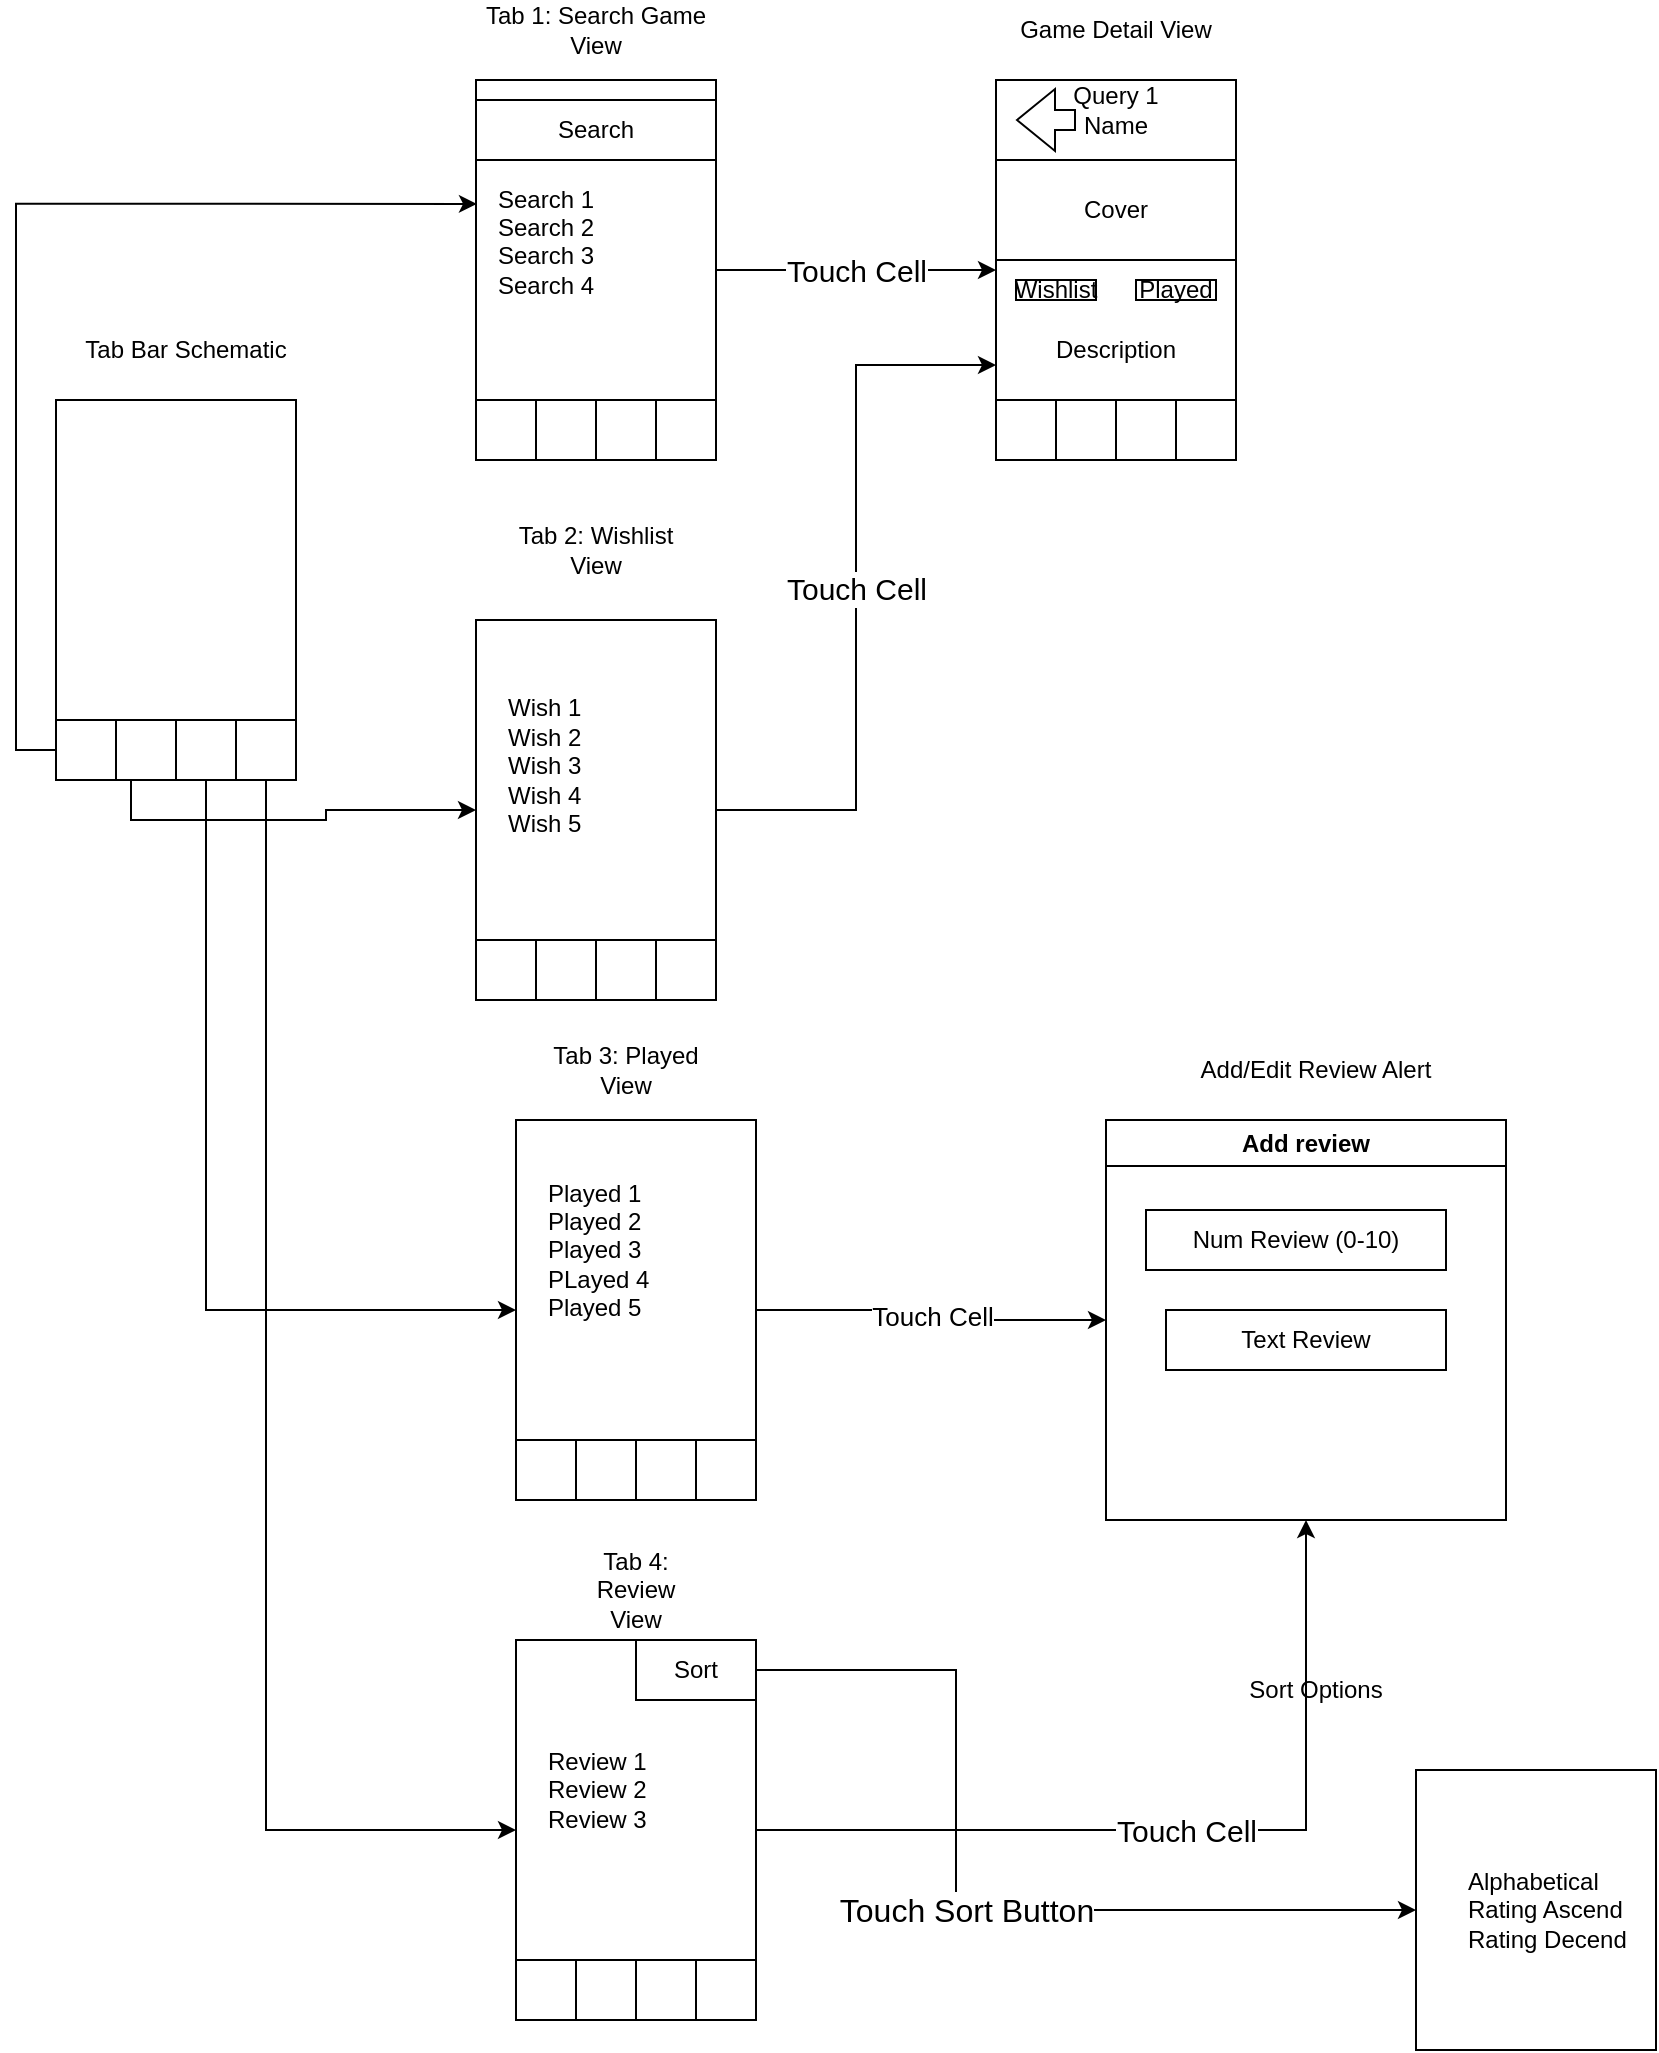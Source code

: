 <mxfile version="26.2.12">
  <diagram name="Page-1" id="a5r71lk5_UPI8v2RCFzo">
    <mxGraphModel dx="1106" dy="641" grid="1" gridSize="10" guides="1" tooltips="1" connect="1" arrows="1" fold="1" page="1" pageScale="1" pageWidth="850" pageHeight="1100" math="0" shadow="0">
      <root>
        <mxCell id="0" />
        <mxCell id="1" parent="0" />
        <mxCell id="cmRbRUJ_AkMjMSIlwqxy-11" value="" style="group" vertex="1" connectable="0" parent="1">
          <mxGeometry x="40" y="210" width="120" height="190" as="geometry" />
        </mxCell>
        <mxCell id="cmRbRUJ_AkMjMSIlwqxy-5" value="" style="rounded=0;whiteSpace=wrap;html=1;" vertex="1" parent="cmRbRUJ_AkMjMSIlwqxy-11">
          <mxGeometry width="120" height="190" as="geometry" />
        </mxCell>
        <mxCell id="cmRbRUJ_AkMjMSIlwqxy-6" value="" style="whiteSpace=wrap;html=1;aspect=fixed;" vertex="1" parent="cmRbRUJ_AkMjMSIlwqxy-11">
          <mxGeometry y="160" width="30" height="30" as="geometry" />
        </mxCell>
        <mxCell id="cmRbRUJ_AkMjMSIlwqxy-7" value="" style="rounded=0;whiteSpace=wrap;html=1;" vertex="1" parent="cmRbRUJ_AkMjMSIlwqxy-11">
          <mxGeometry x="30" y="160" width="30" height="30" as="geometry" />
        </mxCell>
        <mxCell id="cmRbRUJ_AkMjMSIlwqxy-8" value="" style="rounded=0;whiteSpace=wrap;html=1;" vertex="1" parent="cmRbRUJ_AkMjMSIlwqxy-11">
          <mxGeometry x="60" y="160" width="30" height="30" as="geometry" />
        </mxCell>
        <mxCell id="cmRbRUJ_AkMjMSIlwqxy-9" value="" style="rounded=0;whiteSpace=wrap;html=1;" vertex="1" parent="cmRbRUJ_AkMjMSIlwqxy-11">
          <mxGeometry x="90" y="160" width="30" height="30" as="geometry" />
        </mxCell>
        <mxCell id="cmRbRUJ_AkMjMSIlwqxy-12" value="" style="group" vertex="1" connectable="0" parent="1">
          <mxGeometry x="250" y="50" width="120" height="190" as="geometry" />
        </mxCell>
        <mxCell id="cmRbRUJ_AkMjMSIlwqxy-13" value="" style="rounded=0;whiteSpace=wrap;html=1;" vertex="1" parent="cmRbRUJ_AkMjMSIlwqxy-12">
          <mxGeometry width="120" height="190" as="geometry" />
        </mxCell>
        <mxCell id="cmRbRUJ_AkMjMSIlwqxy-14" value="" style="whiteSpace=wrap;html=1;aspect=fixed;" vertex="1" parent="cmRbRUJ_AkMjMSIlwqxy-12">
          <mxGeometry y="160" width="30" height="30" as="geometry" />
        </mxCell>
        <mxCell id="cmRbRUJ_AkMjMSIlwqxy-15" value="" style="rounded=0;whiteSpace=wrap;html=1;" vertex="1" parent="cmRbRUJ_AkMjMSIlwqxy-12">
          <mxGeometry x="30" y="160" width="30" height="30" as="geometry" />
        </mxCell>
        <mxCell id="cmRbRUJ_AkMjMSIlwqxy-16" value="" style="rounded=0;whiteSpace=wrap;html=1;" vertex="1" parent="cmRbRUJ_AkMjMSIlwqxy-12">
          <mxGeometry x="60" y="160" width="30" height="30" as="geometry" />
        </mxCell>
        <mxCell id="cmRbRUJ_AkMjMSIlwqxy-17" value="" style="rounded=0;whiteSpace=wrap;html=1;" vertex="1" parent="cmRbRUJ_AkMjMSIlwqxy-12">
          <mxGeometry x="90" y="160" width="30" height="30" as="geometry" />
        </mxCell>
        <mxCell id="cmRbRUJ_AkMjMSIlwqxy-38" value="" style="rounded=0;whiteSpace=wrap;html=1;" vertex="1" parent="cmRbRUJ_AkMjMSIlwqxy-12">
          <mxGeometry y="10" width="120" height="30" as="geometry" />
        </mxCell>
        <mxCell id="cmRbRUJ_AkMjMSIlwqxy-39" value="Search" style="text;html=1;align=center;verticalAlign=middle;whiteSpace=wrap;rounded=0;" vertex="1" parent="cmRbRUJ_AkMjMSIlwqxy-12">
          <mxGeometry x="30" y="10" width="60" height="30" as="geometry" />
        </mxCell>
        <mxCell id="cmRbRUJ_AkMjMSIlwqxy-40" value="Search 1&lt;div&gt;Search 2&lt;/div&gt;&lt;div&gt;Search 3&lt;/div&gt;&lt;div&gt;Search 4&lt;/div&gt;&lt;div&gt;&lt;br&gt;&lt;/div&gt;" style="text;strokeColor=none;fillColor=none;align=left;verticalAlign=middle;spacingLeft=4;spacingRight=4;overflow=hidden;points=[[0,0.5],[1,0.5]];portConstraint=eastwest;rotatable=0;whiteSpace=wrap;html=1;" vertex="1" parent="cmRbRUJ_AkMjMSIlwqxy-12">
          <mxGeometry x="5" y="50" width="80" height="70" as="geometry" />
        </mxCell>
        <mxCell id="cmRbRUJ_AkMjMSIlwqxy-18" value="" style="group" vertex="1" connectable="0" parent="1">
          <mxGeometry x="250" y="320" width="120" height="190" as="geometry" />
        </mxCell>
        <mxCell id="cmRbRUJ_AkMjMSIlwqxy-19" value="" style="rounded=0;whiteSpace=wrap;html=1;" vertex="1" parent="cmRbRUJ_AkMjMSIlwqxy-18">
          <mxGeometry width="120" height="190" as="geometry" />
        </mxCell>
        <mxCell id="cmRbRUJ_AkMjMSIlwqxy-20" value="" style="whiteSpace=wrap;html=1;aspect=fixed;" vertex="1" parent="cmRbRUJ_AkMjMSIlwqxy-18">
          <mxGeometry y="160" width="30" height="30" as="geometry" />
        </mxCell>
        <mxCell id="cmRbRUJ_AkMjMSIlwqxy-21" value="" style="rounded=0;whiteSpace=wrap;html=1;" vertex="1" parent="cmRbRUJ_AkMjMSIlwqxy-18">
          <mxGeometry x="30" y="160" width="30" height="30" as="geometry" />
        </mxCell>
        <mxCell id="cmRbRUJ_AkMjMSIlwqxy-22" value="" style="rounded=0;whiteSpace=wrap;html=1;" vertex="1" parent="cmRbRUJ_AkMjMSIlwqxy-18">
          <mxGeometry x="60" y="160" width="30" height="30" as="geometry" />
        </mxCell>
        <mxCell id="cmRbRUJ_AkMjMSIlwqxy-23" value="" style="rounded=0;whiteSpace=wrap;html=1;" vertex="1" parent="cmRbRUJ_AkMjMSIlwqxy-18">
          <mxGeometry x="90" y="160" width="30" height="30" as="geometry" />
        </mxCell>
        <mxCell id="cmRbRUJ_AkMjMSIlwqxy-64" value="Wish 1&lt;div&gt;Wish 2&lt;/div&gt;&lt;div&gt;Wish 3&lt;/div&gt;&lt;div&gt;Wish 4&lt;/div&gt;&lt;div&gt;Wish 5&lt;/div&gt;&lt;div&gt;&lt;br&gt;&lt;/div&gt;" style="text;strokeColor=none;fillColor=none;align=left;verticalAlign=middle;spacingLeft=4;spacingRight=4;overflow=hidden;points=[[0,0.5],[1,0.5]];portConstraint=eastwest;rotatable=0;whiteSpace=wrap;html=1;" vertex="1" parent="cmRbRUJ_AkMjMSIlwqxy-18">
          <mxGeometry x="10" y="10" width="100" height="140" as="geometry" />
        </mxCell>
        <mxCell id="cmRbRUJ_AkMjMSIlwqxy-24" value="" style="group;strokeColor=none;" vertex="1" connectable="0" parent="1">
          <mxGeometry x="270" y="830" width="140" height="190" as="geometry" />
        </mxCell>
        <mxCell id="cmRbRUJ_AkMjMSIlwqxy-25" value="" style="rounded=0;whiteSpace=wrap;html=1;" vertex="1" parent="cmRbRUJ_AkMjMSIlwqxy-24">
          <mxGeometry width="120" height="190" as="geometry" />
        </mxCell>
        <mxCell id="cmRbRUJ_AkMjMSIlwqxy-26" value="" style="whiteSpace=wrap;html=1;aspect=fixed;" vertex="1" parent="cmRbRUJ_AkMjMSIlwqxy-24">
          <mxGeometry y="160" width="30" height="30" as="geometry" />
        </mxCell>
        <mxCell id="cmRbRUJ_AkMjMSIlwqxy-27" value="" style="rounded=0;whiteSpace=wrap;html=1;" vertex="1" parent="cmRbRUJ_AkMjMSIlwqxy-24">
          <mxGeometry x="30" y="160" width="30" height="30" as="geometry" />
        </mxCell>
        <mxCell id="cmRbRUJ_AkMjMSIlwqxy-28" value="" style="rounded=0;whiteSpace=wrap;html=1;" vertex="1" parent="cmRbRUJ_AkMjMSIlwqxy-24">
          <mxGeometry x="60" y="160" width="30" height="30" as="geometry" />
        </mxCell>
        <mxCell id="cmRbRUJ_AkMjMSIlwqxy-29" value="" style="rounded=0;whiteSpace=wrap;html=1;" vertex="1" parent="cmRbRUJ_AkMjMSIlwqxy-24">
          <mxGeometry x="90" y="160" width="30" height="30" as="geometry" />
        </mxCell>
        <mxCell id="cmRbRUJ_AkMjMSIlwqxy-79" value="Sort" style="text;html=1;align=center;verticalAlign=middle;whiteSpace=wrap;rounded=0;strokeColor=default;" vertex="1" parent="cmRbRUJ_AkMjMSIlwqxy-24">
          <mxGeometry x="60" width="60" height="30" as="geometry" />
        </mxCell>
        <mxCell id="cmRbRUJ_AkMjMSIlwqxy-84" value="Review 1&lt;div&gt;Review 2&lt;/div&gt;&lt;div&gt;Review 3&lt;/div&gt;" style="text;strokeColor=none;fillColor=none;align=left;verticalAlign=middle;spacingLeft=4;spacingRight=4;overflow=hidden;points=[[0,0.5],[1,0.5]];portConstraint=eastwest;rotatable=0;whiteSpace=wrap;html=1;" vertex="1" parent="cmRbRUJ_AkMjMSIlwqxy-24">
          <mxGeometry x="10" y="40" width="80" height="70" as="geometry" />
        </mxCell>
        <mxCell id="cmRbRUJ_AkMjMSIlwqxy-30" value="" style="group" vertex="1" connectable="0" parent="1">
          <mxGeometry x="270" y="570" width="120" height="190" as="geometry" />
        </mxCell>
        <mxCell id="cmRbRUJ_AkMjMSIlwqxy-31" value="" style="rounded=0;whiteSpace=wrap;html=1;" vertex="1" parent="cmRbRUJ_AkMjMSIlwqxy-30">
          <mxGeometry width="120" height="190" as="geometry" />
        </mxCell>
        <mxCell id="cmRbRUJ_AkMjMSIlwqxy-32" value="" style="whiteSpace=wrap;html=1;aspect=fixed;" vertex="1" parent="cmRbRUJ_AkMjMSIlwqxy-30">
          <mxGeometry y="160" width="30" height="30" as="geometry" />
        </mxCell>
        <mxCell id="cmRbRUJ_AkMjMSIlwqxy-33" value="" style="rounded=0;whiteSpace=wrap;html=1;" vertex="1" parent="cmRbRUJ_AkMjMSIlwqxy-30">
          <mxGeometry x="30" y="160" width="30" height="30" as="geometry" />
        </mxCell>
        <mxCell id="cmRbRUJ_AkMjMSIlwqxy-34" value="" style="rounded=0;whiteSpace=wrap;html=1;" vertex="1" parent="cmRbRUJ_AkMjMSIlwqxy-30">
          <mxGeometry x="60" y="160" width="30" height="30" as="geometry" />
        </mxCell>
        <mxCell id="cmRbRUJ_AkMjMSIlwqxy-35" value="" style="rounded=0;whiteSpace=wrap;html=1;" vertex="1" parent="cmRbRUJ_AkMjMSIlwqxy-30">
          <mxGeometry x="90" y="160" width="30" height="30" as="geometry" />
        </mxCell>
        <mxCell id="cmRbRUJ_AkMjMSIlwqxy-71" value="Played 1&lt;div&gt;Played 2&lt;/div&gt;&lt;div&gt;Played 3&lt;/div&gt;&lt;div&gt;PLayed 4&lt;/div&gt;&lt;div&gt;Played 5&lt;/div&gt;" style="text;strokeColor=none;fillColor=none;align=left;verticalAlign=middle;spacingLeft=4;spacingRight=4;overflow=hidden;points=[[0,0.5],[1,0.5]];portConstraint=eastwest;rotatable=0;whiteSpace=wrap;html=1;" vertex="1" parent="cmRbRUJ_AkMjMSIlwqxy-30">
          <mxGeometry x="10" y="10" width="80" height="110" as="geometry" />
        </mxCell>
        <mxCell id="cmRbRUJ_AkMjMSIlwqxy-37" style="edgeStyle=orthogonalEdgeStyle;rounded=0;orthogonalLoop=1;jettySize=auto;html=1;exitX=0;exitY=0.5;exitDx=0;exitDy=0;entryX=0.004;entryY=0.326;entryDx=0;entryDy=0;entryPerimeter=0;" edge="1" parent="1" source="cmRbRUJ_AkMjMSIlwqxy-6" target="cmRbRUJ_AkMjMSIlwqxy-13">
          <mxGeometry relative="1" as="geometry" />
        </mxCell>
        <mxCell id="cmRbRUJ_AkMjMSIlwqxy-42" value="" style="group;perimeterSpacing=0;" vertex="1" connectable="0" parent="1">
          <mxGeometry x="510" y="50" width="120" height="190" as="geometry" />
        </mxCell>
        <mxCell id="cmRbRUJ_AkMjMSIlwqxy-43" value="" style="rounded=0;whiteSpace=wrap;html=1;" vertex="1" parent="cmRbRUJ_AkMjMSIlwqxy-42">
          <mxGeometry width="120" height="190" as="geometry" />
        </mxCell>
        <mxCell id="cmRbRUJ_AkMjMSIlwqxy-44" value="" style="whiteSpace=wrap;html=1;aspect=fixed;" vertex="1" parent="cmRbRUJ_AkMjMSIlwqxy-42">
          <mxGeometry y="160" width="30" height="30" as="geometry" />
        </mxCell>
        <mxCell id="cmRbRUJ_AkMjMSIlwqxy-45" value="" style="rounded=0;whiteSpace=wrap;html=1;" vertex="1" parent="cmRbRUJ_AkMjMSIlwqxy-42">
          <mxGeometry x="30" y="160" width="30" height="30" as="geometry" />
        </mxCell>
        <mxCell id="cmRbRUJ_AkMjMSIlwqxy-46" value="" style="rounded=0;whiteSpace=wrap;html=1;" vertex="1" parent="cmRbRUJ_AkMjMSIlwqxy-42">
          <mxGeometry x="60" y="160" width="30" height="30" as="geometry" />
        </mxCell>
        <mxCell id="cmRbRUJ_AkMjMSIlwqxy-47" value="" style="rounded=0;whiteSpace=wrap;html=1;" vertex="1" parent="cmRbRUJ_AkMjMSIlwqxy-42">
          <mxGeometry x="90" y="160" width="30" height="30" as="geometry" />
        </mxCell>
        <mxCell id="cmRbRUJ_AkMjMSIlwqxy-48" value="" style="shape=flexArrow;endArrow=classic;html=1;rounded=0;" edge="1" parent="cmRbRUJ_AkMjMSIlwqxy-42">
          <mxGeometry width="50" height="50" relative="1" as="geometry">
            <mxPoint x="40" y="20" as="sourcePoint" />
            <mxPoint x="10" y="20" as="targetPoint" />
          </mxGeometry>
        </mxCell>
        <mxCell id="cmRbRUJ_AkMjMSIlwqxy-49" value="Query 1 Name" style="text;html=1;align=center;verticalAlign=middle;whiteSpace=wrap;rounded=0;" vertex="1" parent="cmRbRUJ_AkMjMSIlwqxy-42">
          <mxGeometry x="30" width="60" height="30" as="geometry" />
        </mxCell>
        <mxCell id="cmRbRUJ_AkMjMSIlwqxy-50" value="Wishlist" style="text;html=1;align=center;verticalAlign=middle;whiteSpace=wrap;rounded=0;border 1px;strokeColor=default;" vertex="1" parent="cmRbRUJ_AkMjMSIlwqxy-42">
          <mxGeometry x="10" y="100" width="40" height="10" as="geometry" />
        </mxCell>
        <mxCell id="cmRbRUJ_AkMjMSIlwqxy-52" value="Played" style="text;html=1;align=center;verticalAlign=middle;whiteSpace=wrap;rounded=0;strokeColor=default;" vertex="1" parent="cmRbRUJ_AkMjMSIlwqxy-42">
          <mxGeometry x="70" y="100" width="40" height="10" as="geometry" />
        </mxCell>
        <mxCell id="cmRbRUJ_AkMjMSIlwqxy-54" value="Description" style="text;html=1;align=center;verticalAlign=middle;whiteSpace=wrap;rounded=0;" vertex="1" parent="cmRbRUJ_AkMjMSIlwqxy-42">
          <mxGeometry x="10" y="120" width="100" height="30" as="geometry" />
        </mxCell>
        <mxCell id="cmRbRUJ_AkMjMSIlwqxy-57" value="" style="rounded=0;whiteSpace=wrap;html=1;" vertex="1" parent="cmRbRUJ_AkMjMSIlwqxy-42">
          <mxGeometry y="40" width="120" height="50" as="geometry" />
        </mxCell>
        <mxCell id="cmRbRUJ_AkMjMSIlwqxy-58" value="Cover" style="text;html=1;align=center;verticalAlign=middle;whiteSpace=wrap;rounded=0;" vertex="1" parent="cmRbRUJ_AkMjMSIlwqxy-42">
          <mxGeometry x="30" y="50" width="60" height="30" as="geometry" />
        </mxCell>
        <mxCell id="cmRbRUJ_AkMjMSIlwqxy-55" value="&lt;font style=&quot;font-size: 15px;&quot;&gt;Touch Cell&lt;/font&gt;" style="edgeStyle=orthogonalEdgeStyle;rounded=0;orthogonalLoop=1;jettySize=auto;html=1;exitX=1;exitY=0.5;exitDx=0;exitDy=0;entryX=0;entryY=0.5;entryDx=0;entryDy=0;" edge="1" parent="1" source="cmRbRUJ_AkMjMSIlwqxy-13" target="cmRbRUJ_AkMjMSIlwqxy-43">
          <mxGeometry relative="1" as="geometry" />
        </mxCell>
        <mxCell id="cmRbRUJ_AkMjMSIlwqxy-56" value="Tab 1: Search Game View" style="text;html=1;align=center;verticalAlign=middle;whiteSpace=wrap;rounded=0;" vertex="1" parent="1">
          <mxGeometry x="250" y="10" width="120" height="30" as="geometry" />
        </mxCell>
        <mxCell id="cmRbRUJ_AkMjMSIlwqxy-60" value="Tab 2: Wishlist View" style="text;html=1;align=center;verticalAlign=middle;whiteSpace=wrap;rounded=0;" vertex="1" parent="1">
          <mxGeometry x="260" y="270" width="100" height="30" as="geometry" />
        </mxCell>
        <mxCell id="cmRbRUJ_AkMjMSIlwqxy-61" style="edgeStyle=orthogonalEdgeStyle;rounded=0;orthogonalLoop=1;jettySize=auto;html=1;exitX=0.25;exitY=1;exitDx=0;exitDy=0;entryX=0;entryY=0.5;entryDx=0;entryDy=0;" edge="1" parent="1" source="cmRbRUJ_AkMjMSIlwqxy-7" target="cmRbRUJ_AkMjMSIlwqxy-19">
          <mxGeometry relative="1" as="geometry" />
        </mxCell>
        <mxCell id="cmRbRUJ_AkMjMSIlwqxy-62" value="&lt;font style=&quot;font-size: 15px;&quot;&gt;Touch Cell&lt;/font&gt;" style="edgeStyle=orthogonalEdgeStyle;rounded=0;orthogonalLoop=1;jettySize=auto;html=1;exitX=1;exitY=0.5;exitDx=0;exitDy=0;entryX=0;entryY=0.75;entryDx=0;entryDy=0;" edge="1" parent="1" source="cmRbRUJ_AkMjMSIlwqxy-19" target="cmRbRUJ_AkMjMSIlwqxy-43">
          <mxGeometry relative="1" as="geometry" />
        </mxCell>
        <mxCell id="cmRbRUJ_AkMjMSIlwqxy-63" value="Game Detail View" style="text;html=1;align=center;verticalAlign=middle;whiteSpace=wrap;rounded=0;" vertex="1" parent="1">
          <mxGeometry x="520" y="10" width="100" height="30" as="geometry" />
        </mxCell>
        <mxCell id="cmRbRUJ_AkMjMSIlwqxy-65" style="edgeStyle=orthogonalEdgeStyle;rounded=0;orthogonalLoop=1;jettySize=auto;html=1;exitX=0.5;exitY=1;exitDx=0;exitDy=0;entryX=0;entryY=0.5;entryDx=0;entryDy=0;" edge="1" parent="1" source="cmRbRUJ_AkMjMSIlwqxy-8" target="cmRbRUJ_AkMjMSIlwqxy-31">
          <mxGeometry relative="1" as="geometry" />
        </mxCell>
        <mxCell id="cmRbRUJ_AkMjMSIlwqxy-66" value="Tab 3: Played View" style="text;html=1;align=center;verticalAlign=middle;whiteSpace=wrap;rounded=0;" vertex="1" parent="1">
          <mxGeometry x="280" y="530" width="90" height="30" as="geometry" />
        </mxCell>
        <mxCell id="cmRbRUJ_AkMjMSIlwqxy-72" value="Add review" style="swimlane;whiteSpace=wrap;html=1;" vertex="1" parent="1">
          <mxGeometry x="565" y="570" width="200" height="200" as="geometry" />
        </mxCell>
        <mxCell id="cmRbRUJ_AkMjMSIlwqxy-75" value="Num Review (0-10)" style="text;html=1;align=center;verticalAlign=middle;whiteSpace=wrap;rounded=0;strokeColor=default;" vertex="1" parent="cmRbRUJ_AkMjMSIlwqxy-72">
          <mxGeometry x="20" y="45" width="150" height="30" as="geometry" />
        </mxCell>
        <mxCell id="cmRbRUJ_AkMjMSIlwqxy-76" value="Text Review" style="text;html=1;align=center;verticalAlign=middle;whiteSpace=wrap;rounded=0;fillColor=none;strokeColor=default;" vertex="1" parent="cmRbRUJ_AkMjMSIlwqxy-72">
          <mxGeometry x="30" y="95" width="140" height="30" as="geometry" />
        </mxCell>
        <mxCell id="cmRbRUJ_AkMjMSIlwqxy-73" value="&lt;font style=&quot;font-size: 13px;&quot;&gt;Touch Cell&lt;/font&gt;" style="edgeStyle=orthogonalEdgeStyle;rounded=0;orthogonalLoop=1;jettySize=auto;html=1;exitX=1;exitY=0.5;exitDx=0;exitDy=0;entryX=0;entryY=0.5;entryDx=0;entryDy=0;" edge="1" parent="1" source="cmRbRUJ_AkMjMSIlwqxy-31" target="cmRbRUJ_AkMjMSIlwqxy-72">
          <mxGeometry relative="1" as="geometry" />
        </mxCell>
        <mxCell id="cmRbRUJ_AkMjMSIlwqxy-74" value="Add/Edit Review Alert" style="text;html=1;align=center;verticalAlign=middle;whiteSpace=wrap;rounded=0;" vertex="1" parent="1">
          <mxGeometry x="590" y="530" width="160" height="30" as="geometry" />
        </mxCell>
        <mxCell id="cmRbRUJ_AkMjMSIlwqxy-77" style="edgeStyle=orthogonalEdgeStyle;rounded=0;orthogonalLoop=1;jettySize=auto;html=1;exitX=0.5;exitY=1;exitDx=0;exitDy=0;entryX=0;entryY=0.5;entryDx=0;entryDy=0;" edge="1" parent="1" source="cmRbRUJ_AkMjMSIlwqxy-9" target="cmRbRUJ_AkMjMSIlwqxy-25">
          <mxGeometry relative="1" as="geometry">
            <mxPoint x="170" y="770" as="targetPoint" />
          </mxGeometry>
        </mxCell>
        <mxCell id="cmRbRUJ_AkMjMSIlwqxy-78" value="Tab 4: Review View" style="text;html=1;align=center;verticalAlign=middle;whiteSpace=wrap;rounded=0;" vertex="1" parent="1">
          <mxGeometry x="300" y="790" width="60" height="30" as="geometry" />
        </mxCell>
        <mxCell id="cmRbRUJ_AkMjMSIlwqxy-85" value="&lt;font style=&quot;font-size: 15px;&quot;&gt;Touch Cell&lt;/font&gt;" style="edgeStyle=orthogonalEdgeStyle;rounded=0;orthogonalLoop=1;jettySize=auto;html=1;exitX=1;exitY=0.5;exitDx=0;exitDy=0;entryX=0.5;entryY=1;entryDx=0;entryDy=0;" edge="1" parent="1" source="cmRbRUJ_AkMjMSIlwqxy-25" target="cmRbRUJ_AkMjMSIlwqxy-72">
          <mxGeometry relative="1" as="geometry" />
        </mxCell>
        <mxCell id="cmRbRUJ_AkMjMSIlwqxy-86" value="" style="rounded=0;whiteSpace=wrap;html=1;" vertex="1" parent="1">
          <mxGeometry x="720" y="895" width="120" height="140" as="geometry" />
        </mxCell>
        <mxCell id="cmRbRUJ_AkMjMSIlwqxy-87" value="Sort Options" style="text;html=1;align=center;verticalAlign=middle;whiteSpace=wrap;rounded=0;" vertex="1" parent="1">
          <mxGeometry x="620" y="840" width="100" height="30" as="geometry" />
        </mxCell>
        <mxCell id="cmRbRUJ_AkMjMSIlwqxy-88" value="&lt;font style=&quot;font-size: 16px;&quot;&gt;Touch Sort Button&lt;/font&gt;" style="edgeStyle=orthogonalEdgeStyle;rounded=0;orthogonalLoop=1;jettySize=auto;html=1;exitX=1;exitY=0.5;exitDx=0;exitDy=0;entryX=0;entryY=0.5;entryDx=0;entryDy=0;" edge="1" parent="1" source="cmRbRUJ_AkMjMSIlwqxy-79" target="cmRbRUJ_AkMjMSIlwqxy-86">
          <mxGeometry relative="1" as="geometry">
            <Array as="points">
              <mxPoint x="490" y="845" />
              <mxPoint x="490" y="965" />
            </Array>
          </mxGeometry>
        </mxCell>
        <mxCell id="cmRbRUJ_AkMjMSIlwqxy-89" value="Alphabetical&lt;div&gt;Rating Ascend&lt;/div&gt;&lt;div&gt;Rating Decend&lt;/div&gt;" style="text;strokeColor=none;fillColor=none;align=left;verticalAlign=middle;spacingLeft=4;spacingRight=4;overflow=hidden;points=[[0,0.5],[1,0.5]];portConstraint=eastwest;rotatable=0;whiteSpace=wrap;html=1;" vertex="1" parent="1">
          <mxGeometry x="740" y="910" width="90" height="110" as="geometry" />
        </mxCell>
        <mxCell id="cmRbRUJ_AkMjMSIlwqxy-90" value="Tab Bar Schematic" style="text;html=1;align=center;verticalAlign=middle;whiteSpace=wrap;rounded=0;" vertex="1" parent="1">
          <mxGeometry x="50" y="170" width="110" height="30" as="geometry" />
        </mxCell>
      </root>
    </mxGraphModel>
  </diagram>
</mxfile>
